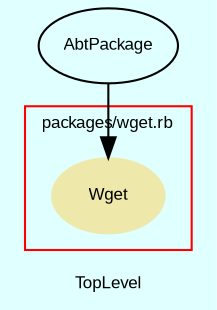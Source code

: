 digraph TopLevel {
    compound = true
    bgcolor = lightcyan1
    fontname = Arial
    fontsize = 8
    label = "TopLevel"
    node [
        fontname = Arial,
        fontsize = 8,
        color = black
    ]

    subgraph cluster_29 {
        fontname = Arial
        color = red
        label = "packages/wget.rb"
        Wget [
            fontcolor = black,
            URL = "classes/Wget.html",
            shape = ellipse,
            color = palegoldenrod,
            style = filled,
            label = "Wget"
        ]

    }

    AbtPackage [
        URL = "classes/AbtPackage.html",
        label = "AbtPackage"
    ]

    AbtPackage -> Wget [

    ]

}

